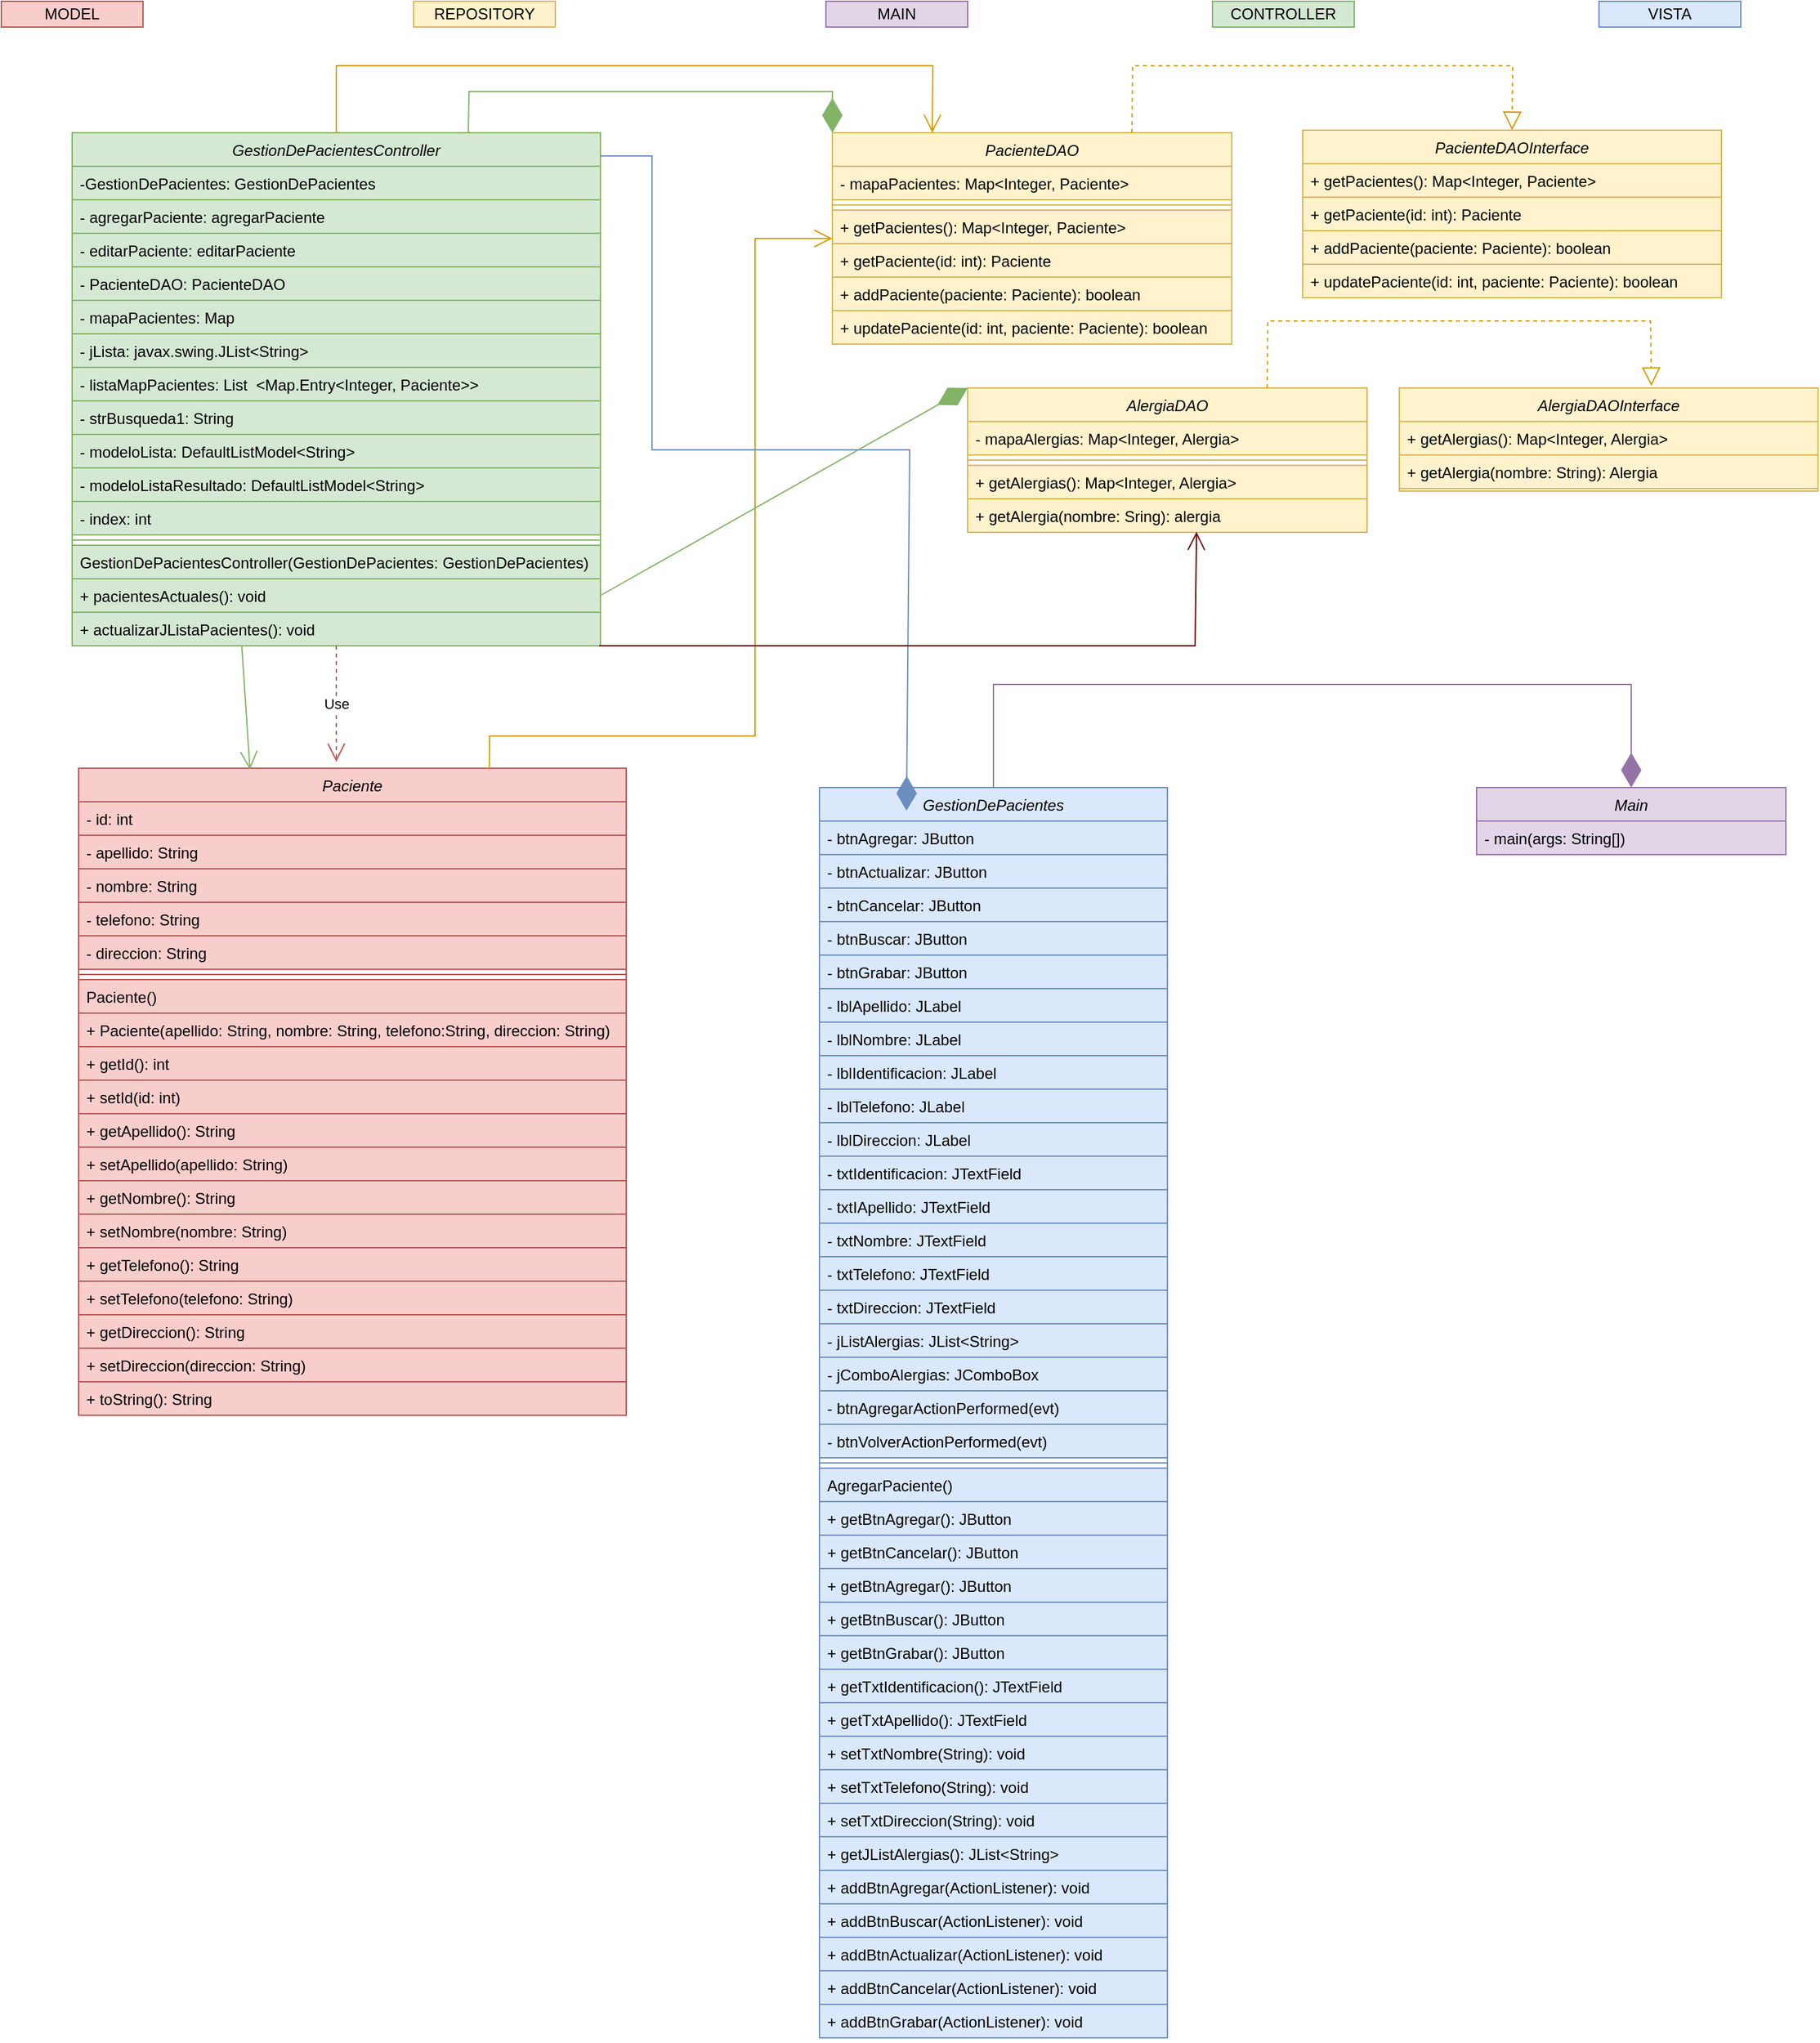 <mxfile version="21.5.0" type="github">
  <diagram id="C5RBs43oDa-KdzZeNtuy" name="Page-1">
    <mxGraphModel dx="-465" dy="569" grid="1" gridSize="10" guides="1" tooltips="1" connect="1" arrows="1" fold="1" page="1" pageScale="1" pageWidth="1500" pageHeight="1800" math="0" shadow="0">
      <root>
        <mxCell id="WIyWlLk6GJQsqaUBKTNV-0" />
        <mxCell id="WIyWlLk6GJQsqaUBKTNV-1" parent="WIyWlLk6GJQsqaUBKTNV-0" />
        <mxCell id="QvNvnMLLL8rubUBJT5Wr-0" value="PacienteDAO" style="swimlane;fontStyle=2;align=center;verticalAlign=top;childLayout=stackLayout;horizontal=1;startSize=26;horizontalStack=0;resizeParent=1;resizeLast=0;collapsible=1;marginBottom=0;rounded=0;shadow=0;strokeWidth=1;fillColor=#fff2cc;strokeColor=#d6b656;" parent="WIyWlLk6GJQsqaUBKTNV-1" vertex="1">
          <mxGeometry x="2220" y="172" width="310" height="164" as="geometry">
            <mxRectangle x="130" y="380" width="160" height="26" as="alternateBounds" />
          </mxGeometry>
        </mxCell>
        <mxCell id="QvNvnMLLL8rubUBJT5Wr-1" value="- mapaPacientes: Map&lt;Integer, Paciente&gt;" style="text;align=left;verticalAlign=top;spacingLeft=4;spacingRight=4;overflow=hidden;rotatable=0;points=[[0,0.5],[1,0.5]];portConstraint=eastwest;fillColor=#fff2cc;strokeColor=#d6b656;" parent="QvNvnMLLL8rubUBJT5Wr-0" vertex="1">
          <mxGeometry y="26" width="310" height="26" as="geometry" />
        </mxCell>
        <mxCell id="QvNvnMLLL8rubUBJT5Wr-2" value="" style="line;html=1;strokeWidth=1;align=left;verticalAlign=middle;spacingTop=-1;spacingLeft=3;spacingRight=3;rotatable=0;labelPosition=right;points=[];portConstraint=eastwest;fillColor=#fff2cc;strokeColor=#d6b656;" parent="QvNvnMLLL8rubUBJT5Wr-0" vertex="1">
          <mxGeometry y="52" width="310" height="8" as="geometry" />
        </mxCell>
        <mxCell id="QvNvnMLLL8rubUBJT5Wr-3" value="+ getPacientes(): Map&lt;Integer, Paciente&gt;" style="text;align=left;verticalAlign=top;spacingLeft=4;spacingRight=4;overflow=hidden;rotatable=0;points=[[0,0.5],[1,0.5]];portConstraint=eastwest;fillColor=#fff2cc;strokeColor=#d6b656;" parent="QvNvnMLLL8rubUBJT5Wr-0" vertex="1">
          <mxGeometry y="60" width="310" height="26" as="geometry" />
        </mxCell>
        <mxCell id="QvNvnMLLL8rubUBJT5Wr-4" value="+ getPaciente(id: int): Paciente" style="text;align=left;verticalAlign=top;spacingLeft=4;spacingRight=4;overflow=hidden;rotatable=0;points=[[0,0.5],[1,0.5]];portConstraint=eastwest;fillColor=#fff2cc;strokeColor=#d6b656;" parent="QvNvnMLLL8rubUBJT5Wr-0" vertex="1">
          <mxGeometry y="86" width="310" height="26" as="geometry" />
        </mxCell>
        <mxCell id="QvNvnMLLL8rubUBJT5Wr-5" value="+ addPaciente(paciente: Paciente): boolean" style="text;align=left;verticalAlign=top;spacingLeft=4;spacingRight=4;overflow=hidden;rotatable=0;points=[[0,0.5],[1,0.5]];portConstraint=eastwest;fillColor=#fff2cc;strokeColor=#d6b656;" parent="QvNvnMLLL8rubUBJT5Wr-0" vertex="1">
          <mxGeometry y="112" width="310" height="26" as="geometry" />
        </mxCell>
        <mxCell id="QvNvnMLLL8rubUBJT5Wr-6" value="+ updatePaciente(id: int, paciente: Paciente): boolean" style="text;align=left;verticalAlign=top;spacingLeft=4;spacingRight=4;overflow=hidden;rotatable=0;points=[[0,0.5],[1,0.5]];portConstraint=eastwest;fillColor=#fff2cc;strokeColor=#d6b656;" parent="QvNvnMLLL8rubUBJT5Wr-0" vertex="1">
          <mxGeometry y="138" width="310" height="26" as="geometry" />
        </mxCell>
        <mxCell id="QvNvnMLLL8rubUBJT5Wr-14" value="MODEL" style="rounded=0;whiteSpace=wrap;html=1;fillColor=#f8cecc;strokeColor=#b85450;" parent="WIyWlLk6GJQsqaUBKTNV-1" vertex="1">
          <mxGeometry x="1575" y="70" width="110" height="20" as="geometry" />
        </mxCell>
        <mxCell id="QvNvnMLLL8rubUBJT5Wr-15" value="REPOSITORY" style="rounded=0;whiteSpace=wrap;html=1;fillColor=#fff2cc;strokeColor=#d6b656;" parent="WIyWlLk6GJQsqaUBKTNV-1" vertex="1">
          <mxGeometry x="1895" y="70" width="110" height="20" as="geometry" />
        </mxCell>
        <mxCell id="QvNvnMLLL8rubUBJT5Wr-16" value="CONTROLLER" style="rounded=0;whiteSpace=wrap;html=1;fillColor=#d5e8d4;strokeColor=#82b366;" parent="WIyWlLk6GJQsqaUBKTNV-1" vertex="1">
          <mxGeometry x="2515" y="70" width="110" height="20" as="geometry" />
        </mxCell>
        <mxCell id="QvNvnMLLL8rubUBJT5Wr-17" value="VISTA" style="rounded=0;whiteSpace=wrap;html=1;fillColor=#dae8fc;strokeColor=#6c8ebf;" parent="WIyWlLk6GJQsqaUBKTNV-1" vertex="1">
          <mxGeometry x="2815" y="70" width="110" height="20" as="geometry" />
        </mxCell>
        <mxCell id="QvNvnMLLL8rubUBJT5Wr-18" value="MAIN" style="rounded=0;whiteSpace=wrap;html=1;fillColor=#e1d5e7;strokeColor=#9673a6;" parent="WIyWlLk6GJQsqaUBKTNV-1" vertex="1">
          <mxGeometry x="2215" y="70" width="110" height="20" as="geometry" />
        </mxCell>
        <mxCell id="QvNvnMLLL8rubUBJT5Wr-19" value="Paciente" style="swimlane;fontStyle=2;align=center;verticalAlign=top;childLayout=stackLayout;horizontal=1;startSize=26;horizontalStack=0;resizeParent=1;resizeLast=0;collapsible=1;marginBottom=0;rounded=0;shadow=0;strokeWidth=1;fillColor=#f8cecc;strokeColor=#b85450;" parent="WIyWlLk6GJQsqaUBKTNV-1" vertex="1">
          <mxGeometry x="1635" y="665" width="425" height="502" as="geometry">
            <mxRectangle x="130" y="380" width="160" height="26" as="alternateBounds" />
          </mxGeometry>
        </mxCell>
        <mxCell id="QvNvnMLLL8rubUBJT5Wr-20" value="- id: int" style="text;align=left;verticalAlign=top;spacingLeft=4;spacingRight=4;overflow=hidden;rotatable=0;points=[[0,0.5],[1,0.5]];portConstraint=eastwest;fillColor=#f8cecc;strokeColor=#b85450;" parent="QvNvnMLLL8rubUBJT5Wr-19" vertex="1">
          <mxGeometry y="26" width="425" height="26" as="geometry" />
        </mxCell>
        <mxCell id="QvNvnMLLL8rubUBJT5Wr-21" value="- apellido: String " style="text;align=left;verticalAlign=top;spacingLeft=4;spacingRight=4;overflow=hidden;rotatable=0;points=[[0,0.5],[1,0.5]];portConstraint=eastwest;rounded=0;shadow=0;html=0;fillColor=#f8cecc;strokeColor=#b85450;" parent="QvNvnMLLL8rubUBJT5Wr-19" vertex="1">
          <mxGeometry y="52" width="425" height="26" as="geometry" />
        </mxCell>
        <mxCell id="QvNvnMLLL8rubUBJT5Wr-145" value="- nombre: String " style="text;align=left;verticalAlign=top;spacingLeft=4;spacingRight=4;overflow=hidden;rotatable=0;points=[[0,0.5],[1,0.5]];portConstraint=eastwest;rounded=0;shadow=0;html=0;fillColor=#f8cecc;strokeColor=#b85450;" parent="QvNvnMLLL8rubUBJT5Wr-19" vertex="1">
          <mxGeometry y="78" width="425" height="26" as="geometry" />
        </mxCell>
        <mxCell id="QvNvnMLLL8rubUBJT5Wr-144" value="- telefono: String" style="text;align=left;verticalAlign=top;spacingLeft=4;spacingRight=4;overflow=hidden;rotatable=0;points=[[0,0.5],[1,0.5]];portConstraint=eastwest;rounded=0;shadow=0;html=0;fillColor=#f8cecc;strokeColor=#b85450;" parent="QvNvnMLLL8rubUBJT5Wr-19" vertex="1">
          <mxGeometry y="104" width="425" height="26" as="geometry" />
        </mxCell>
        <mxCell id="QvNvnMLLL8rubUBJT5Wr-143" value="- direccion: String " style="text;align=left;verticalAlign=top;spacingLeft=4;spacingRight=4;overflow=hidden;rotatable=0;points=[[0,0.5],[1,0.5]];portConstraint=eastwest;rounded=0;shadow=0;html=0;fillColor=#f8cecc;strokeColor=#b85450;" parent="QvNvnMLLL8rubUBJT5Wr-19" vertex="1">
          <mxGeometry y="130" width="425" height="26" as="geometry" />
        </mxCell>
        <mxCell id="QvNvnMLLL8rubUBJT5Wr-25" value="" style="line;html=1;strokeWidth=1;align=left;verticalAlign=middle;spacingTop=-1;spacingLeft=3;spacingRight=3;rotatable=0;labelPosition=right;points=[];portConstraint=eastwest;fillColor=#f8cecc;strokeColor=#b85450;" parent="QvNvnMLLL8rubUBJT5Wr-19" vertex="1">
          <mxGeometry y="156" width="425" height="8" as="geometry" />
        </mxCell>
        <mxCell id="QvNvnMLLL8rubUBJT5Wr-26" value="Paciente() " style="text;align=left;verticalAlign=top;spacingLeft=4;spacingRight=4;overflow=hidden;rotatable=0;points=[[0,0.5],[1,0.5]];portConstraint=eastwest;fillColor=#f8cecc;strokeColor=#b85450;" parent="QvNvnMLLL8rubUBJT5Wr-19" vertex="1">
          <mxGeometry y="164" width="425" height="26" as="geometry" />
        </mxCell>
        <mxCell id="QvNvnMLLL8rubUBJT5Wr-27" value="+ Paciente(apellido: String, nombre: String, telefono:String, direccion: String)" style="text;align=left;verticalAlign=top;spacingLeft=4;spacingRight=4;overflow=hidden;rotatable=0;points=[[0,0.5],[1,0.5]];portConstraint=eastwest;fillColor=#f8cecc;strokeColor=#b85450;" parent="QvNvnMLLL8rubUBJT5Wr-19" vertex="1">
          <mxGeometry y="190" width="425" height="26" as="geometry" />
        </mxCell>
        <mxCell id="QvNvnMLLL8rubUBJT5Wr-28" value="+ getId(): int" style="text;align=left;verticalAlign=top;spacingLeft=4;spacingRight=4;overflow=hidden;rotatable=0;points=[[0,0.5],[1,0.5]];portConstraint=eastwest;fillColor=#f8cecc;strokeColor=#b85450;" parent="QvNvnMLLL8rubUBJT5Wr-19" vertex="1">
          <mxGeometry y="216" width="425" height="26" as="geometry" />
        </mxCell>
        <mxCell id="QvNvnMLLL8rubUBJT5Wr-29" value="+ setId(id: int)" style="text;align=left;verticalAlign=top;spacingLeft=4;spacingRight=4;overflow=hidden;rotatable=0;points=[[0,0.5],[1,0.5]];portConstraint=eastwest;fillColor=#f8cecc;strokeColor=#b85450;" parent="QvNvnMLLL8rubUBJT5Wr-19" vertex="1">
          <mxGeometry y="242" width="425" height="26" as="geometry" />
        </mxCell>
        <mxCell id="QvNvnMLLL8rubUBJT5Wr-146" value="+ getApellido(): String " style="text;align=left;verticalAlign=top;spacingLeft=4;spacingRight=4;overflow=hidden;rotatable=0;points=[[0,0.5],[1,0.5]];portConstraint=eastwest;fillColor=#f8cecc;strokeColor=#b85450;" parent="QvNvnMLLL8rubUBJT5Wr-19" vertex="1">
          <mxGeometry y="268" width="425" height="26" as="geometry" />
        </mxCell>
        <mxCell id="QvNvnMLLL8rubUBJT5Wr-148" value="+ setApellido(apellido: String)" style="text;align=left;verticalAlign=top;spacingLeft=4;spacingRight=4;overflow=hidden;rotatable=0;points=[[0,0.5],[1,0.5]];portConstraint=eastwest;fillColor=#f8cecc;strokeColor=#b85450;" parent="QvNvnMLLL8rubUBJT5Wr-19" vertex="1">
          <mxGeometry y="294" width="425" height="26" as="geometry" />
        </mxCell>
        <mxCell id="QvNvnMLLL8rubUBJT5Wr-30" value="+ getNombre(): String " style="text;align=left;verticalAlign=top;spacingLeft=4;spacingRight=4;overflow=hidden;rotatable=0;points=[[0,0.5],[1,0.5]];portConstraint=eastwest;fillColor=#f8cecc;strokeColor=#b85450;" parent="QvNvnMLLL8rubUBJT5Wr-19" vertex="1">
          <mxGeometry y="320" width="425" height="26" as="geometry" />
        </mxCell>
        <mxCell id="QvNvnMLLL8rubUBJT5Wr-31" value="+ setNombre(nombre: String)" style="text;align=left;verticalAlign=top;spacingLeft=4;spacingRight=4;overflow=hidden;rotatable=0;points=[[0,0.5],[1,0.5]];portConstraint=eastwest;fillColor=#f8cecc;strokeColor=#b85450;" parent="QvNvnMLLL8rubUBJT5Wr-19" vertex="1">
          <mxGeometry y="346" width="425" height="26" as="geometry" />
        </mxCell>
        <mxCell id="QvNvnMLLL8rubUBJT5Wr-150" value="+ getTelefono(): String" style="text;align=left;verticalAlign=top;spacingLeft=4;spacingRight=4;overflow=hidden;rotatable=0;points=[[0,0.5],[1,0.5]];portConstraint=eastwest;fillColor=#f8cecc;strokeColor=#b85450;" parent="QvNvnMLLL8rubUBJT5Wr-19" vertex="1">
          <mxGeometry y="372" width="425" height="26" as="geometry" />
        </mxCell>
        <mxCell id="QvNvnMLLL8rubUBJT5Wr-149" value="+ setTelefono(telefono: String)" style="text;align=left;verticalAlign=top;spacingLeft=4;spacingRight=4;overflow=hidden;rotatable=0;points=[[0,0.5],[1,0.5]];portConstraint=eastwest;fillColor=#f8cecc;strokeColor=#b85450;" parent="QvNvnMLLL8rubUBJT5Wr-19" vertex="1">
          <mxGeometry y="398" width="425" height="26" as="geometry" />
        </mxCell>
        <mxCell id="QvNvnMLLL8rubUBJT5Wr-34" value="+ getDireccion(): String " style="text;align=left;verticalAlign=top;spacingLeft=4;spacingRight=4;overflow=hidden;rotatable=0;points=[[0,0.5],[1,0.5]];portConstraint=eastwest;fillColor=#f8cecc;strokeColor=#b85450;" parent="QvNvnMLLL8rubUBJT5Wr-19" vertex="1">
          <mxGeometry y="424" width="425" height="26" as="geometry" />
        </mxCell>
        <mxCell id="QvNvnMLLL8rubUBJT5Wr-35" value="+ setDireccion(direccion: String)" style="text;align=left;verticalAlign=top;spacingLeft=4;spacingRight=4;overflow=hidden;rotatable=0;points=[[0,0.5],[1,0.5]];portConstraint=eastwest;fillColor=#f8cecc;strokeColor=#b85450;" parent="QvNvnMLLL8rubUBJT5Wr-19" vertex="1">
          <mxGeometry y="450" width="425" height="26" as="geometry" />
        </mxCell>
        <mxCell id="QvNvnMLLL8rubUBJT5Wr-36" value="+ toString(): String" style="text;align=left;verticalAlign=top;spacingLeft=4;spacingRight=4;overflow=hidden;rotatable=0;points=[[0,0.5],[1,0.5]];portConstraint=eastwest;fillColor=#f8cecc;strokeColor=#b85450;" parent="QvNvnMLLL8rubUBJT5Wr-19" vertex="1">
          <mxGeometry y="476" width="425" height="26" as="geometry" />
        </mxCell>
        <mxCell id="QvNvnMLLL8rubUBJT5Wr-37" value="GestionDePacientesController" style="swimlane;fontStyle=2;align=center;verticalAlign=top;childLayout=stackLayout;horizontal=1;startSize=26;horizontalStack=0;resizeParent=1;resizeLast=0;collapsible=1;marginBottom=0;rounded=0;shadow=0;strokeWidth=1;fillColor=#d5e8d4;strokeColor=#82b366;" parent="WIyWlLk6GJQsqaUBKTNV-1" vertex="1">
          <mxGeometry x="1630" y="172" width="410" height="398" as="geometry">
            <mxRectangle x="130" y="380" width="160" height="26" as="alternateBounds" />
          </mxGeometry>
        </mxCell>
        <mxCell id="QvNvnMLLL8rubUBJT5Wr-38" value="-GestionDePacientes: GestionDePacientes" style="text;align=left;verticalAlign=top;spacingLeft=4;spacingRight=4;overflow=hidden;rotatable=0;points=[[0,0.5],[1,0.5]];portConstraint=eastwest;fillColor=#d5e8d4;strokeColor=#82b366;" parent="QvNvnMLLL8rubUBJT5Wr-37" vertex="1">
          <mxGeometry y="26" width="410" height="26" as="geometry" />
        </mxCell>
        <mxCell id="QvNvnMLLL8rubUBJT5Wr-39" value="- agregarPaciente: agregarPaciente" style="text;align=left;verticalAlign=top;spacingLeft=4;spacingRight=4;overflow=hidden;rotatable=0;points=[[0,0.5],[1,0.5]];portConstraint=eastwest;rounded=0;shadow=0;html=0;fillColor=#d5e8d4;strokeColor=#82b366;" parent="QvNvnMLLL8rubUBJT5Wr-37" vertex="1">
          <mxGeometry y="52" width="410" height="26" as="geometry" />
        </mxCell>
        <mxCell id="QvNvnMLLL8rubUBJT5Wr-40" value="- editarPaciente: editarPaciente" style="text;align=left;verticalAlign=top;spacingLeft=4;spacingRight=4;overflow=hidden;rotatable=0;points=[[0,0.5],[1,0.5]];portConstraint=eastwest;rounded=0;shadow=0;html=0;fillColor=#d5e8d4;strokeColor=#82b366;" parent="QvNvnMLLL8rubUBJT5Wr-37" vertex="1">
          <mxGeometry y="78" width="410" height="26" as="geometry" />
        </mxCell>
        <mxCell id="QvNvnMLLL8rubUBJT5Wr-49" value="- PacienteDAO: PacienteDAO" style="text;align=left;verticalAlign=top;spacingLeft=4;spacingRight=4;overflow=hidden;rotatable=0;points=[[0,0.5],[1,0.5]];portConstraint=eastwest;fillColor=#d5e8d4;strokeColor=#82b366;" parent="QvNvnMLLL8rubUBJT5Wr-37" vertex="1">
          <mxGeometry y="104" width="410" height="26" as="geometry" />
        </mxCell>
        <mxCell id="QvNvnMLLL8rubUBJT5Wr-52" value="- mapaPacientes: Map " style="text;align=left;verticalAlign=top;spacingLeft=4;spacingRight=4;overflow=hidden;rotatable=0;points=[[0,0.5],[1,0.5]];portConstraint=eastwest;fillColor=#d5e8d4;strokeColor=#82b366;" parent="QvNvnMLLL8rubUBJT5Wr-37" vertex="1">
          <mxGeometry y="130" width="410" height="26" as="geometry" />
        </mxCell>
        <mxCell id="QvNvnMLLL8rubUBJT5Wr-55" value="- jLista: javax.swing.JList&lt;String&gt;" style="text;align=left;verticalAlign=top;spacingLeft=4;spacingRight=4;overflow=hidden;rotatable=0;points=[[0,0.5],[1,0.5]];portConstraint=eastwest;fillColor=#d5e8d4;strokeColor=#82b366;" parent="QvNvnMLLL8rubUBJT5Wr-37" vertex="1">
          <mxGeometry y="156" width="410" height="26" as="geometry" />
        </mxCell>
        <mxCell id="QvNvnMLLL8rubUBJT5Wr-56" value="- listaMapPacientes: List  &lt;Map.Entry&lt;Integer, Paciente&gt;&gt;" style="text;align=left;verticalAlign=top;spacingLeft=4;spacingRight=4;overflow=hidden;rotatable=0;points=[[0,0.5],[1,0.5]];portConstraint=eastwest;fillColor=#d5e8d4;strokeColor=#82b366;" parent="QvNvnMLLL8rubUBJT5Wr-37" vertex="1">
          <mxGeometry y="182" width="410" height="26" as="geometry" />
        </mxCell>
        <mxCell id="QvNvnMLLL8rubUBJT5Wr-59" value="- strBusqueda1: String" style="text;align=left;verticalAlign=top;spacingLeft=4;spacingRight=4;overflow=hidden;rotatable=0;points=[[0,0.5],[1,0.5]];portConstraint=eastwest;fillColor=#d5e8d4;strokeColor=#82b366;" parent="QvNvnMLLL8rubUBJT5Wr-37" vertex="1">
          <mxGeometry y="208" width="410" height="26" as="geometry" />
        </mxCell>
        <mxCell id="QvNvnMLLL8rubUBJT5Wr-61" value="- modeloLista: DefaultListModel&lt;String&gt;" style="text;align=left;verticalAlign=top;spacingLeft=4;spacingRight=4;overflow=hidden;rotatable=0;points=[[0,0.5],[1,0.5]];portConstraint=eastwest;fillColor=#d5e8d4;strokeColor=#82b366;" parent="QvNvnMLLL8rubUBJT5Wr-37" vertex="1">
          <mxGeometry y="234" width="410" height="26" as="geometry" />
        </mxCell>
        <mxCell id="QvNvnMLLL8rubUBJT5Wr-62" value="- modeloListaResultado: DefaultListModel&lt;String&gt;" style="text;align=left;verticalAlign=top;spacingLeft=4;spacingRight=4;overflow=hidden;rotatable=0;points=[[0,0.5],[1,0.5]];portConstraint=eastwest;fillColor=#d5e8d4;strokeColor=#82b366;" parent="QvNvnMLLL8rubUBJT5Wr-37" vertex="1">
          <mxGeometry y="260" width="410" height="26" as="geometry" />
        </mxCell>
        <mxCell id="QvNvnMLLL8rubUBJT5Wr-63" value="- index: int" style="text;align=left;verticalAlign=top;spacingLeft=4;spacingRight=4;overflow=hidden;rotatable=0;points=[[0,0.5],[1,0.5]];portConstraint=eastwest;fillColor=#d5e8d4;strokeColor=#82b366;" parent="QvNvnMLLL8rubUBJT5Wr-37" vertex="1">
          <mxGeometry y="286" width="410" height="26" as="geometry" />
        </mxCell>
        <mxCell id="QvNvnMLLL8rubUBJT5Wr-64" value="" style="line;html=1;strokeWidth=1;align=left;verticalAlign=middle;spacingTop=-1;spacingLeft=3;spacingRight=3;rotatable=0;labelPosition=right;points=[];portConstraint=eastwest;fillColor=#d5e8d4;strokeColor=#82b366;" parent="QvNvnMLLL8rubUBJT5Wr-37" vertex="1">
          <mxGeometry y="312" width="410" height="8" as="geometry" />
        </mxCell>
        <mxCell id="QvNvnMLLL8rubUBJT5Wr-65" value="GestionDePacientesController(GestionDePacientes: GestionDePacientes)" style="text;align=left;verticalAlign=top;spacingLeft=4;spacingRight=4;overflow=hidden;rotatable=0;points=[[0,0.5],[1,0.5]];portConstraint=eastwest;fillColor=#d5e8d4;strokeColor=#82b366;" parent="QvNvnMLLL8rubUBJT5Wr-37" vertex="1">
          <mxGeometry y="320" width="410" height="26" as="geometry" />
        </mxCell>
        <mxCell id="QvNvnMLLL8rubUBJT5Wr-66" value="+ pacientesActuales(): void " style="text;align=left;verticalAlign=top;spacingLeft=4;spacingRight=4;overflow=hidden;rotatable=0;points=[[0,0.5],[1,0.5]];portConstraint=eastwest;fillColor=#d5e8d4;strokeColor=#82b366;" parent="QvNvnMLLL8rubUBJT5Wr-37" vertex="1">
          <mxGeometry y="346" width="410" height="26" as="geometry" />
        </mxCell>
        <mxCell id="QvNvnMLLL8rubUBJT5Wr-69" value="+ actualizarJListaPacientes(): void" style="text;align=left;verticalAlign=top;spacingLeft=4;spacingRight=4;overflow=hidden;rotatable=0;points=[[0,0.5],[1,0.5]];portConstraint=eastwest;fillColor=#d5e8d4;strokeColor=#82b366;" parent="QvNvnMLLL8rubUBJT5Wr-37" vertex="1">
          <mxGeometry y="372" width="410" height="26" as="geometry" />
        </mxCell>
        <mxCell id="QvNvnMLLL8rubUBJT5Wr-72" value="GestionDePacientes" style="swimlane;fontStyle=2;align=center;verticalAlign=top;childLayout=stackLayout;horizontal=1;startSize=26;horizontalStack=0;resizeParent=1;resizeLast=0;collapsible=1;marginBottom=0;rounded=0;shadow=0;strokeWidth=1;fillColor=#dae8fc;strokeColor=#6c8ebf;" parent="WIyWlLk6GJQsqaUBKTNV-1" vertex="1">
          <mxGeometry x="2210" y="680" width="270" height="970" as="geometry">
            <mxRectangle x="130" y="380" width="160" height="26" as="alternateBounds" />
          </mxGeometry>
        </mxCell>
        <mxCell id="QvNvnMLLL8rubUBJT5Wr-73" value="- btnAgregar: JButton " style="text;align=left;verticalAlign=top;spacingLeft=4;spacingRight=4;overflow=hidden;rotatable=0;points=[[0,0.5],[1,0.5]];portConstraint=eastwest;fillColor=#dae8fc;strokeColor=#6c8ebf;" parent="QvNvnMLLL8rubUBJT5Wr-72" vertex="1">
          <mxGeometry y="26" width="270" height="26" as="geometry" />
        </mxCell>
        <mxCell id="QvNvnMLLL8rubUBJT5Wr-74" value="- btnActualizar: JButton " style="text;align=left;verticalAlign=top;spacingLeft=4;spacingRight=4;overflow=hidden;rotatable=0;points=[[0,0.5],[1,0.5]];portConstraint=eastwest;rounded=0;shadow=0;html=0;fillColor=#dae8fc;strokeColor=#6c8ebf;" parent="QvNvnMLLL8rubUBJT5Wr-72" vertex="1">
          <mxGeometry y="52" width="270" height="26" as="geometry" />
        </mxCell>
        <mxCell id="QvNvnMLLL8rubUBJT5Wr-134" value="- btnCancelar: JButton " style="text;align=left;verticalAlign=top;spacingLeft=4;spacingRight=4;overflow=hidden;rotatable=0;points=[[0,0.5],[1,0.5]];portConstraint=eastwest;fillColor=#dae8fc;strokeColor=#6c8ebf;" parent="QvNvnMLLL8rubUBJT5Wr-72" vertex="1">
          <mxGeometry y="78" width="270" height="26" as="geometry" />
        </mxCell>
        <mxCell id="QvNvnMLLL8rubUBJT5Wr-142" value="- btnBuscar: JButton " style="text;align=left;verticalAlign=top;spacingLeft=4;spacingRight=4;overflow=hidden;rotatable=0;points=[[0,0.5],[1,0.5]];portConstraint=eastwest;rounded=0;shadow=0;html=0;fillColor=#dae8fc;strokeColor=#6c8ebf;" parent="QvNvnMLLL8rubUBJT5Wr-72" vertex="1">
          <mxGeometry y="104" width="270" height="26" as="geometry" />
        </mxCell>
        <mxCell id="QvNvnMLLL8rubUBJT5Wr-126" value="- btnGrabar: JButton " style="text;align=left;verticalAlign=top;spacingLeft=4;spacingRight=4;overflow=hidden;rotatable=0;points=[[0,0.5],[1,0.5]];portConstraint=eastwest;rounded=0;shadow=0;html=0;fillColor=#dae8fc;strokeColor=#6c8ebf;" parent="QvNvnMLLL8rubUBJT5Wr-72" vertex="1">
          <mxGeometry y="130" width="270" height="26" as="geometry" />
        </mxCell>
        <mxCell id="QvNvnMLLL8rubUBJT5Wr-75" value="- lblApellido: JLabel  " style="text;align=left;verticalAlign=top;spacingLeft=4;spacingRight=4;overflow=hidden;rotatable=0;points=[[0,0.5],[1,0.5]];portConstraint=eastwest;rounded=0;shadow=0;html=0;fillColor=#dae8fc;strokeColor=#6c8ebf;" parent="QvNvnMLLL8rubUBJT5Wr-72" vertex="1">
          <mxGeometry y="156" width="270" height="26" as="geometry" />
        </mxCell>
        <mxCell id="QvNvnMLLL8rubUBJT5Wr-128" value="- lblNombre: JLabel  " style="text;align=left;verticalAlign=top;spacingLeft=4;spacingRight=4;overflow=hidden;rotatable=0;points=[[0,0.5],[1,0.5]];portConstraint=eastwest;rounded=0;shadow=0;html=0;fillColor=#dae8fc;strokeColor=#6c8ebf;" parent="QvNvnMLLL8rubUBJT5Wr-72" vertex="1">
          <mxGeometry y="182" width="270" height="26" as="geometry" />
        </mxCell>
        <mxCell id="QvNvnMLLL8rubUBJT5Wr-127" value="- lblIdentificacion: JLabel  " style="text;align=left;verticalAlign=top;spacingLeft=4;spacingRight=4;overflow=hidden;rotatable=0;points=[[0,0.5],[1,0.5]];portConstraint=eastwest;rounded=0;shadow=0;html=0;fillColor=#dae8fc;strokeColor=#6c8ebf;" parent="QvNvnMLLL8rubUBJT5Wr-72" vertex="1">
          <mxGeometry y="208" width="270" height="26" as="geometry" />
        </mxCell>
        <mxCell id="QvNvnMLLL8rubUBJT5Wr-76" value="- lblTelefono: JLabel " style="text;align=left;verticalAlign=top;spacingLeft=4;spacingRight=4;overflow=hidden;rotatable=0;points=[[0,0.5],[1,0.5]];portConstraint=eastwest;rounded=0;shadow=0;html=0;fillColor=#dae8fc;strokeColor=#6c8ebf;" parent="QvNvnMLLL8rubUBJT5Wr-72" vertex="1">
          <mxGeometry y="234" width="270" height="26" as="geometry" />
        </mxCell>
        <mxCell id="QvNvnMLLL8rubUBJT5Wr-129" value="- lblDireccion: JLabel " style="text;align=left;verticalAlign=top;spacingLeft=4;spacingRight=4;overflow=hidden;rotatable=0;points=[[0,0.5],[1,0.5]];portConstraint=eastwest;rounded=0;shadow=0;html=0;fillColor=#dae8fc;strokeColor=#6c8ebf;" parent="QvNvnMLLL8rubUBJT5Wr-72" vertex="1">
          <mxGeometry y="260" width="270" height="26" as="geometry" />
        </mxCell>
        <mxCell id="QvNvnMLLL8rubUBJT5Wr-78" value="- txtIdentificacion: JTextField   " style="text;align=left;verticalAlign=top;spacingLeft=4;spacingRight=4;overflow=hidden;rotatable=0;points=[[0,0.5],[1,0.5]];portConstraint=eastwest;fillColor=#dae8fc;strokeColor=#6c8ebf;" parent="QvNvnMLLL8rubUBJT5Wr-72" vertex="1">
          <mxGeometry y="286" width="270" height="26" as="geometry" />
        </mxCell>
        <mxCell id="QvNvnMLLL8rubUBJT5Wr-130" value="- txtIApellido: JTextField" style="text;align=left;verticalAlign=top;spacingLeft=4;spacingRight=4;overflow=hidden;rotatable=0;points=[[0,0.5],[1,0.5]];portConstraint=eastwest;fillColor=#dae8fc;strokeColor=#6c8ebf;" parent="QvNvnMLLL8rubUBJT5Wr-72" vertex="1">
          <mxGeometry y="312" width="270" height="26" as="geometry" />
        </mxCell>
        <mxCell id="QvNvnMLLL8rubUBJT5Wr-77" value="- txtNombre: JTextField" style="text;align=left;verticalAlign=top;spacingLeft=4;spacingRight=4;overflow=hidden;rotatable=0;points=[[0,0.5],[1,0.5]];portConstraint=eastwest;fillColor=#dae8fc;strokeColor=#6c8ebf;" parent="QvNvnMLLL8rubUBJT5Wr-72" vertex="1">
          <mxGeometry y="338" width="270" height="26" as="geometry" />
        </mxCell>
        <mxCell id="QvNvnMLLL8rubUBJT5Wr-131" value="- txtTelefono: JTextField" style="text;align=left;verticalAlign=top;spacingLeft=4;spacingRight=4;overflow=hidden;rotatable=0;points=[[0,0.5],[1,0.5]];portConstraint=eastwest;fillColor=#dae8fc;strokeColor=#6c8ebf;" parent="QvNvnMLLL8rubUBJT5Wr-72" vertex="1">
          <mxGeometry y="364" width="270" height="26" as="geometry" />
        </mxCell>
        <mxCell id="QvNvnMLLL8rubUBJT5Wr-132" value="- txtDireccion: JTextField" style="text;align=left;verticalAlign=top;spacingLeft=4;spacingRight=4;overflow=hidden;rotatable=0;points=[[0,0.5],[1,0.5]];portConstraint=eastwest;fillColor=#dae8fc;strokeColor=#6c8ebf;" parent="QvNvnMLLL8rubUBJT5Wr-72" vertex="1">
          <mxGeometry y="390" width="270" height="26" as="geometry" />
        </mxCell>
        <mxCell id="PvkqM24tv1rVRUrNYqXg-0" value="- jListAlergias: JList&lt;String&gt; " style="text;align=left;verticalAlign=top;spacingLeft=4;spacingRight=4;overflow=hidden;rotatable=0;points=[[0,0.5],[1,0.5]];portConstraint=eastwest;fillColor=#dae8fc;strokeColor=#6c8ebf;" parent="QvNvnMLLL8rubUBJT5Wr-72" vertex="1">
          <mxGeometry y="416" width="270" height="26" as="geometry" />
        </mxCell>
        <mxCell id="QvNvnMLLL8rubUBJT5Wr-133" value="- jComboAlergias: JComboBox" style="text;align=left;verticalAlign=top;spacingLeft=4;spacingRight=4;overflow=hidden;rotatable=0;points=[[0,0.5],[1,0.5]];portConstraint=eastwest;rounded=0;shadow=0;html=0;fillColor=#dae8fc;strokeColor=#6c8ebf;" parent="QvNvnMLLL8rubUBJT5Wr-72" vertex="1">
          <mxGeometry y="442" width="270" height="26" as="geometry" />
        </mxCell>
        <mxCell id="QvNvnMLLL8rubUBJT5Wr-79" value="- btnAgregarActionPerformed(evt)" style="text;align=left;verticalAlign=top;spacingLeft=4;spacingRight=4;overflow=hidden;rotatable=0;points=[[0,0.5],[1,0.5]];portConstraint=eastwest;fillColor=#dae8fc;strokeColor=#6c8ebf;" parent="QvNvnMLLL8rubUBJT5Wr-72" vertex="1">
          <mxGeometry y="468" width="270" height="26" as="geometry" />
        </mxCell>
        <mxCell id="QvNvnMLLL8rubUBJT5Wr-80" value="- btnVolverActionPerformed(evt)" style="text;align=left;verticalAlign=top;spacingLeft=4;spacingRight=4;overflow=hidden;rotatable=0;points=[[0,0.5],[1,0.5]];portConstraint=eastwest;fillColor=#dae8fc;strokeColor=#6c8ebf;" parent="QvNvnMLLL8rubUBJT5Wr-72" vertex="1">
          <mxGeometry y="494" width="270" height="26" as="geometry" />
        </mxCell>
        <mxCell id="QvNvnMLLL8rubUBJT5Wr-81" value="" style="line;html=1;strokeWidth=1;align=left;verticalAlign=middle;spacingTop=-1;spacingLeft=3;spacingRight=3;rotatable=0;labelPosition=right;points=[];portConstraint=eastwest;fillColor=#dae8fc;strokeColor=#6c8ebf;" parent="QvNvnMLLL8rubUBJT5Wr-72" vertex="1">
          <mxGeometry y="520" width="270" height="8" as="geometry" />
        </mxCell>
        <mxCell id="QvNvnMLLL8rubUBJT5Wr-82" value="AgregarPaciente()  " style="text;align=left;verticalAlign=top;spacingLeft=4;spacingRight=4;overflow=hidden;rotatable=0;points=[[0,0.5],[1,0.5]];portConstraint=eastwest;fillColor=#dae8fc;strokeColor=#6c8ebf;" parent="QvNvnMLLL8rubUBJT5Wr-72" vertex="1">
          <mxGeometry y="528" width="270" height="26" as="geometry" />
        </mxCell>
        <mxCell id="QvNvnMLLL8rubUBJT5Wr-83" value="+ getBtnAgregar(): JButton " style="text;align=left;verticalAlign=top;spacingLeft=4;spacingRight=4;overflow=hidden;rotatable=0;points=[[0,0.5],[1,0.5]];portConstraint=eastwest;fillColor=#dae8fc;strokeColor=#6c8ebf;" parent="QvNvnMLLL8rubUBJT5Wr-72" vertex="1">
          <mxGeometry y="554" width="270" height="26" as="geometry" />
        </mxCell>
        <mxCell id="QvNvnMLLL8rubUBJT5Wr-84" value="+ getBtnCancelar(): JButton" style="text;align=left;verticalAlign=top;spacingLeft=4;spacingRight=4;overflow=hidden;rotatable=0;points=[[0,0.5],[1,0.5]];portConstraint=eastwest;fillColor=#dae8fc;strokeColor=#6c8ebf;" parent="QvNvnMLLL8rubUBJT5Wr-72" vertex="1">
          <mxGeometry y="580" width="270" height="26" as="geometry" />
        </mxCell>
        <mxCell id="QvNvnMLLL8rubUBJT5Wr-135" value="+ getBtnAgregar(): JButton" style="text;align=left;verticalAlign=top;spacingLeft=4;spacingRight=4;overflow=hidden;rotatable=0;points=[[0,0.5],[1,0.5]];portConstraint=eastwest;fillColor=#dae8fc;strokeColor=#6c8ebf;" parent="QvNvnMLLL8rubUBJT5Wr-72" vertex="1">
          <mxGeometry y="606" width="270" height="26" as="geometry" />
        </mxCell>
        <mxCell id="QvNvnMLLL8rubUBJT5Wr-136" value="+ getBtnBuscar(): JButton" style="text;align=left;verticalAlign=top;spacingLeft=4;spacingRight=4;overflow=hidden;rotatable=0;points=[[0,0.5],[1,0.5]];portConstraint=eastwest;fillColor=#dae8fc;strokeColor=#6c8ebf;" parent="QvNvnMLLL8rubUBJT5Wr-72" vertex="1">
          <mxGeometry y="632" width="270" height="26" as="geometry" />
        </mxCell>
        <mxCell id="QvNvnMLLL8rubUBJT5Wr-141" value="+ getBtnGrabar(): JButton" style="text;align=left;verticalAlign=top;spacingLeft=4;spacingRight=4;overflow=hidden;rotatable=0;points=[[0,0.5],[1,0.5]];portConstraint=eastwest;fillColor=#dae8fc;strokeColor=#6c8ebf;" parent="QvNvnMLLL8rubUBJT5Wr-72" vertex="1">
          <mxGeometry y="658" width="270" height="26" as="geometry" />
        </mxCell>
        <mxCell id="QvNvnMLLL8rubUBJT5Wr-85" value="+ getTxtIdentificacion(): JTextField" style="text;align=left;verticalAlign=top;spacingLeft=4;spacingRight=4;overflow=hidden;rotatable=0;points=[[0,0.5],[1,0.5]];portConstraint=eastwest;fillColor=#dae8fc;strokeColor=#6c8ebf;" parent="QvNvnMLLL8rubUBJT5Wr-72" vertex="1">
          <mxGeometry y="684" width="270" height="26" as="geometry" />
        </mxCell>
        <mxCell id="QvNvnMLLL8rubUBJT5Wr-86" value="+ getTxtApellido(): JTextField" style="text;align=left;verticalAlign=top;spacingLeft=4;spacingRight=4;overflow=hidden;rotatable=0;points=[[0,0.5],[1,0.5]];portConstraint=eastwest;fillColor=#dae8fc;strokeColor=#6c8ebf;" parent="QvNvnMLLL8rubUBJT5Wr-72" vertex="1">
          <mxGeometry y="710" width="270" height="26" as="geometry" />
        </mxCell>
        <mxCell id="QvNvnMLLL8rubUBJT5Wr-87" value="+ setTxtNombre(String): void  " style="text;align=left;verticalAlign=top;spacingLeft=4;spacingRight=4;overflow=hidden;rotatable=0;points=[[0,0.5],[1,0.5]];portConstraint=eastwest;fillColor=#dae8fc;strokeColor=#6c8ebf;" parent="QvNvnMLLL8rubUBJT5Wr-72" vertex="1">
          <mxGeometry y="736" width="270" height="26" as="geometry" />
        </mxCell>
        <mxCell id="QvNvnMLLL8rubUBJT5Wr-88" value="+ setTxtTelefono(String): void  " style="text;align=left;verticalAlign=top;spacingLeft=4;spacingRight=4;overflow=hidden;rotatable=0;points=[[0,0.5],[1,0.5]];portConstraint=eastwest;fillColor=#dae8fc;strokeColor=#6c8ebf;" parent="QvNvnMLLL8rubUBJT5Wr-72" vertex="1">
          <mxGeometry y="762" width="270" height="26" as="geometry" />
        </mxCell>
        <mxCell id="QvNvnMLLL8rubUBJT5Wr-137" value="+ setTxtDireccion(String): void  " style="text;align=left;verticalAlign=top;spacingLeft=4;spacingRight=4;overflow=hidden;rotatable=0;points=[[0,0.5],[1,0.5]];portConstraint=eastwest;fillColor=#dae8fc;strokeColor=#6c8ebf;" parent="QvNvnMLLL8rubUBJT5Wr-72" vertex="1">
          <mxGeometry y="788" width="270" height="26" as="geometry" />
        </mxCell>
        <mxCell id="PvkqM24tv1rVRUrNYqXg-1" value="+ getJListAlergias(): JList&lt;String&gt;   " style="text;align=left;verticalAlign=top;spacingLeft=4;spacingRight=4;overflow=hidden;rotatable=0;points=[[0,0.5],[1,0.5]];portConstraint=eastwest;fillColor=#dae8fc;strokeColor=#6c8ebf;" parent="QvNvnMLLL8rubUBJT5Wr-72" vertex="1">
          <mxGeometry y="814" width="270" height="26" as="geometry" />
        </mxCell>
        <mxCell id="QvNvnMLLL8rubUBJT5Wr-89" value="+ addBtnAgregar(ActionListener): void" style="text;align=left;verticalAlign=top;spacingLeft=4;spacingRight=4;overflow=hidden;rotatable=0;points=[[0,0.5],[1,0.5]];portConstraint=eastwest;fillColor=#dae8fc;strokeColor=#6c8ebf;" parent="QvNvnMLLL8rubUBJT5Wr-72" vertex="1">
          <mxGeometry y="840" width="270" height="26" as="geometry" />
        </mxCell>
        <mxCell id="QvNvnMLLL8rubUBJT5Wr-139" value="+ addBtnBuscar(ActionListener): void " style="text;align=left;verticalAlign=top;spacingLeft=4;spacingRight=4;overflow=hidden;rotatable=0;points=[[0,0.5],[1,0.5]];portConstraint=eastwest;fillColor=#dae8fc;strokeColor=#6c8ebf;" parent="QvNvnMLLL8rubUBJT5Wr-72" vertex="1">
          <mxGeometry y="866" width="270" height="26" as="geometry" />
        </mxCell>
        <mxCell id="QvNvnMLLL8rubUBJT5Wr-138" value="+ addBtnActualizar(ActionListener): void " style="text;align=left;verticalAlign=top;spacingLeft=4;spacingRight=4;overflow=hidden;rotatable=0;points=[[0,0.5],[1,0.5]];portConstraint=eastwest;fillColor=#dae8fc;strokeColor=#6c8ebf;" parent="QvNvnMLLL8rubUBJT5Wr-72" vertex="1">
          <mxGeometry y="892" width="270" height="26" as="geometry" />
        </mxCell>
        <mxCell id="QvNvnMLLL8rubUBJT5Wr-140" value="+ addBtnCancelar(ActionListener): void " style="text;align=left;verticalAlign=top;spacingLeft=4;spacingRight=4;overflow=hidden;rotatable=0;points=[[0,0.5],[1,0.5]];portConstraint=eastwest;fillColor=#dae8fc;strokeColor=#6c8ebf;" parent="QvNvnMLLL8rubUBJT5Wr-72" vertex="1">
          <mxGeometry y="918" width="270" height="26" as="geometry" />
        </mxCell>
        <mxCell id="QvNvnMLLL8rubUBJT5Wr-90" value="+ addBtnGrabar(ActionListener): void " style="text;align=left;verticalAlign=top;spacingLeft=4;spacingRight=4;overflow=hidden;rotatable=0;points=[[0,0.5],[1,0.5]];portConstraint=eastwest;fillColor=#dae8fc;strokeColor=#6c8ebf;" parent="QvNvnMLLL8rubUBJT5Wr-72" vertex="1">
          <mxGeometry y="944" width="270" height="26" as="geometry" />
        </mxCell>
        <mxCell id="QvNvnMLLL8rubUBJT5Wr-92" value="Main                   " style="swimlane;fontStyle=2;align=center;verticalAlign=top;childLayout=stackLayout;horizontal=1;startSize=26;horizontalStack=0;resizeParent=1;resizeLast=0;collapsible=1;marginBottom=0;rounded=0;shadow=0;strokeWidth=1;fillColor=#e1d5e7;strokeColor=#9673a6;" parent="WIyWlLk6GJQsqaUBKTNV-1" vertex="1">
          <mxGeometry x="2720" y="680" width="240" height="52" as="geometry">
            <mxRectangle x="130" y="380" width="160" height="26" as="alternateBounds" />
          </mxGeometry>
        </mxCell>
        <mxCell id="QvNvnMLLL8rubUBJT5Wr-93" value="- main(args: String[])   " style="text;align=left;verticalAlign=top;spacingLeft=4;spacingRight=4;overflow=hidden;rotatable=0;points=[[0,0.5],[1,0.5]];portConstraint=eastwest;fillColor=#e1d5e7;strokeColor=#9673a6;" parent="QvNvnMLLL8rubUBJT5Wr-92" vertex="1">
          <mxGeometry y="26" width="240" height="26" as="geometry" />
        </mxCell>
        <mxCell id="QvNvnMLLL8rubUBJT5Wr-120" value="PacienteDAOInterface" style="swimlane;fontStyle=2;align=center;verticalAlign=top;childLayout=stackLayout;horizontal=1;startSize=26;horizontalStack=0;resizeParent=1;resizeLast=0;collapsible=1;marginBottom=0;rounded=0;shadow=0;strokeWidth=1;fillColor=#fff2cc;strokeColor=#d6b656;" parent="WIyWlLk6GJQsqaUBKTNV-1" vertex="1">
          <mxGeometry x="2585" y="170" width="325" height="130" as="geometry">
            <mxRectangle x="130" y="380" width="160" height="26" as="alternateBounds" />
          </mxGeometry>
        </mxCell>
        <mxCell id="QvNvnMLLL8rubUBJT5Wr-121" value="+ getPacientes(): Map&lt;Integer, Paciente&gt;" style="text;align=left;verticalAlign=top;spacingLeft=4;spacingRight=4;overflow=hidden;rotatable=0;points=[[0,0.5],[1,0.5]];portConstraint=eastwest;fillColor=#fff2cc;strokeColor=#d6b656;" parent="QvNvnMLLL8rubUBJT5Wr-120" vertex="1">
          <mxGeometry y="26" width="325" height="26" as="geometry" />
        </mxCell>
        <mxCell id="QvNvnMLLL8rubUBJT5Wr-122" value="+ getPaciente(id: int): Paciente" style="text;align=left;verticalAlign=top;spacingLeft=4;spacingRight=4;overflow=hidden;rotatable=0;points=[[0,0.5],[1,0.5]];portConstraint=eastwest;rounded=0;shadow=0;html=0;fillColor=#fff2cc;strokeColor=#d6b656;" parent="QvNvnMLLL8rubUBJT5Wr-120" vertex="1">
          <mxGeometry y="52" width="325" height="26" as="geometry" />
        </mxCell>
        <mxCell id="QvNvnMLLL8rubUBJT5Wr-123" value="+ addPaciente(paciente: Paciente): boolean" style="text;align=left;verticalAlign=top;spacingLeft=4;spacingRight=4;overflow=hidden;rotatable=0;points=[[0,0.5],[1,0.5]];portConstraint=eastwest;rounded=0;shadow=0;html=0;fillColor=#fff2cc;strokeColor=#d6b656;" parent="QvNvnMLLL8rubUBJT5Wr-120" vertex="1">
          <mxGeometry y="78" width="325" height="26" as="geometry" />
        </mxCell>
        <mxCell id="QvNvnMLLL8rubUBJT5Wr-124" value="+ updatePaciente(id: int, paciente: Paciente): boolean" style="text;align=left;verticalAlign=top;spacingLeft=4;spacingRight=4;overflow=hidden;rotatable=0;points=[[0,0.5],[1,0.5]];portConstraint=eastwest;rounded=0;shadow=0;html=0;fillColor=#fff2cc;strokeColor=#d6b656;" parent="QvNvnMLLL8rubUBJT5Wr-120" vertex="1">
          <mxGeometry y="104" width="325" height="26" as="geometry" />
        </mxCell>
        <mxCell id="QvNvnMLLL8rubUBJT5Wr-151" value="" style="endArrow=block;dashed=1;endFill=0;endSize=12;html=1;rounded=0;fillColor=#ffe6cc;strokeColor=#d79b00;exitX=0.75;exitY=0;exitDx=0;exitDy=0;entryX=0.5;entryY=0;entryDx=0;entryDy=0;" parent="WIyWlLk6GJQsqaUBKTNV-1" source="QvNvnMLLL8rubUBJT5Wr-0" target="QvNvnMLLL8rubUBJT5Wr-120" edge="1">
          <mxGeometry width="160" relative="1" as="geometry">
            <mxPoint x="2100" y="186" as="sourcePoint" />
            <mxPoint x="2763" y="170" as="targetPoint" />
            <Array as="points">
              <mxPoint x="2453" y="120" />
              <mxPoint x="2748" y="120" />
            </Array>
          </mxGeometry>
        </mxCell>
        <mxCell id="QvNvnMLLL8rubUBJT5Wr-152" value="" style="endArrow=diamondThin;endFill=1;endSize=24;html=1;rounded=0;exitX=0.5;exitY=0;exitDx=0;exitDy=0;entryX=0.5;entryY=0;entryDx=0;entryDy=0;fillColor=#e1d5e7;strokeColor=#9673a6;" parent="WIyWlLk6GJQsqaUBKTNV-1" source="QvNvnMLLL8rubUBJT5Wr-72" target="QvNvnMLLL8rubUBJT5Wr-92" edge="1">
          <mxGeometry width="160" relative="1" as="geometry">
            <mxPoint x="1395" y="1180" as="sourcePoint" />
            <mxPoint x="2360" y="770" as="targetPoint" />
            <Array as="points">
              <mxPoint x="2345" y="600" />
              <mxPoint x="2840" y="600" />
            </Array>
          </mxGeometry>
        </mxCell>
        <mxCell id="QvNvnMLLL8rubUBJT5Wr-153" value="" style="endArrow=open;endFill=1;endSize=12;html=1;rounded=0;exitX=0.5;exitY=0;exitDx=0;exitDy=0;entryX=0.25;entryY=0;entryDx=0;entryDy=0;fillColor=#ffe6cc;strokeColor=#d79b00;" parent="WIyWlLk6GJQsqaUBKTNV-1" source="QvNvnMLLL8rubUBJT5Wr-37" target="QvNvnMLLL8rubUBJT5Wr-0" edge="1">
          <mxGeometry width="160" relative="1" as="geometry">
            <mxPoint x="260" y="1193" as="sourcePoint" />
            <mxPoint x="1440" y="502" as="targetPoint" />
            <Array as="points">
              <mxPoint x="1835" y="120" />
              <mxPoint x="2120" y="120" />
              <mxPoint x="2298" y="120" />
            </Array>
          </mxGeometry>
        </mxCell>
        <mxCell id="QvNvnMLLL8rubUBJT5Wr-154" value="Use" style="endArrow=open;endSize=12;dashed=1;html=1;rounded=0;fillColor=#f8cecc;strokeColor=#b85450;exitX=0.5;exitY=1;exitDx=0;exitDy=0;" parent="WIyWlLk6GJQsqaUBKTNV-1" source="QvNvnMLLL8rubUBJT5Wr-37" edge="1">
          <mxGeometry width="160" relative="1" as="geometry">
            <mxPoint x="1033" y="1202" as="sourcePoint" />
            <mxPoint x="1835" y="660" as="targetPoint" />
            <Array as="points" />
          </mxGeometry>
        </mxCell>
        <mxCell id="QvNvnMLLL8rubUBJT5Wr-155" value="" style="endArrow=open;endFill=1;endSize=12;html=1;rounded=0;exitX=0.75;exitY=0;exitDx=0;exitDy=0;entryX=0;entryY=0.5;entryDx=0;entryDy=0;fillColor=#ffe6cc;strokeColor=#d79b00;" parent="WIyWlLk6GJQsqaUBKTNV-1" source="QvNvnMLLL8rubUBJT5Wr-19" target="QvNvnMLLL8rubUBJT5Wr-0" edge="1">
          <mxGeometry width="160" relative="1" as="geometry">
            <mxPoint x="981" y="274" as="sourcePoint" />
            <mxPoint x="1440" y="296" as="targetPoint" />
            <Array as="points">
              <mxPoint x="1954" y="640" />
              <mxPoint x="2160" y="640" />
              <mxPoint x="2160" y="560" />
              <mxPoint x="2160" y="254" />
            </Array>
          </mxGeometry>
        </mxCell>
        <mxCell id="QvNvnMLLL8rubUBJT5Wr-156" value="" style="endArrow=diamondThin;endFill=1;endSize=24;html=1;rounded=0;entryX=0;entryY=0;entryDx=0;entryDy=0;fillColor=#d5e8d4;strokeColor=#82b366;exitX=0.75;exitY=0;exitDx=0;exitDy=0;" parent="WIyWlLk6GJQsqaUBKTNV-1" source="QvNvnMLLL8rubUBJT5Wr-37" target="QvNvnMLLL8rubUBJT5Wr-0" edge="1">
          <mxGeometry width="160" relative="1" as="geometry">
            <mxPoint x="1610" y="620" as="sourcePoint" />
            <mxPoint x="1310" y="309" as="targetPoint" />
            <Array as="points">
              <mxPoint x="1938" y="140" />
              <mxPoint x="2220" y="140" />
            </Array>
          </mxGeometry>
        </mxCell>
        <mxCell id="QvNvnMLLL8rubUBJT5Wr-158" value="" style="endArrow=diamondThin;endFill=1;endSize=24;html=1;rounded=0;exitX=1;exitY=0;exitDx=0;exitDy=0;entryX=0.25;entryY=0;entryDx=0;entryDy=0;fillColor=#dae8fc;strokeColor=#6c8ebf;" parent="WIyWlLk6GJQsqaUBKTNV-1" edge="1">
          <mxGeometry width="160" relative="1" as="geometry">
            <mxPoint x="2040" y="190" as="sourcePoint" />
            <mxPoint x="2277.5" y="698.0" as="targetPoint" />
            <Array as="points">
              <mxPoint x="2080" y="190" />
              <mxPoint x="2080" y="418" />
              <mxPoint x="2280" y="418" />
            </Array>
          </mxGeometry>
        </mxCell>
        <mxCell id="QvNvnMLLL8rubUBJT5Wr-159" value="" style="endArrow=open;endFill=1;endSize=12;html=1;rounded=0;exitX=0.321;exitY=1;exitDx=0;exitDy=0;entryX=0.313;entryY=0.002;entryDx=0;entryDy=0;fillColor=#d5e8d4;strokeColor=#82b366;entryPerimeter=0;exitPerimeter=0;" parent="WIyWlLk6GJQsqaUBKTNV-1" source="QvNvnMLLL8rubUBJT5Wr-69" target="QvNvnMLLL8rubUBJT5Wr-19" edge="1">
          <mxGeometry width="160" relative="1" as="geometry">
            <mxPoint x="490" y="2230" as="sourcePoint" />
            <mxPoint x="600" y="710" as="targetPoint" />
            <Array as="points" />
          </mxGeometry>
        </mxCell>
        <mxCell id="SQmc7AX4QhNjXuVF1e5c-0" value="AlergiaDAO" style="swimlane;fontStyle=2;align=center;verticalAlign=top;childLayout=stackLayout;horizontal=1;startSize=26;horizontalStack=0;resizeParent=1;resizeLast=0;collapsible=1;marginBottom=0;rounded=0;shadow=0;strokeWidth=1;fillColor=#fff2cc;strokeColor=#d6b656;" vertex="1" parent="WIyWlLk6GJQsqaUBKTNV-1">
          <mxGeometry x="2325" y="370" width="310" height="112" as="geometry">
            <mxRectangle x="130" y="380" width="160" height="26" as="alternateBounds" />
          </mxGeometry>
        </mxCell>
        <mxCell id="SQmc7AX4QhNjXuVF1e5c-1" value="- mapaAlergias: Map&lt;Integer, Alergia&gt;" style="text;align=left;verticalAlign=top;spacingLeft=4;spacingRight=4;overflow=hidden;rotatable=0;points=[[0,0.5],[1,0.5]];portConstraint=eastwest;fillColor=#fff2cc;strokeColor=#d6b656;" vertex="1" parent="SQmc7AX4QhNjXuVF1e5c-0">
          <mxGeometry y="26" width="310" height="26" as="geometry" />
        </mxCell>
        <mxCell id="SQmc7AX4QhNjXuVF1e5c-2" value="" style="line;html=1;strokeWidth=1;align=left;verticalAlign=middle;spacingTop=-1;spacingLeft=3;spacingRight=3;rotatable=0;labelPosition=right;points=[];portConstraint=eastwest;fillColor=#fff2cc;strokeColor=#d6b656;" vertex="1" parent="SQmc7AX4QhNjXuVF1e5c-0">
          <mxGeometry y="52" width="310" height="8" as="geometry" />
        </mxCell>
        <mxCell id="SQmc7AX4QhNjXuVF1e5c-3" value="+ getAlergias(): Map&lt;Integer, Alergia&gt;" style="text;align=left;verticalAlign=top;spacingLeft=4;spacingRight=4;overflow=hidden;rotatable=0;points=[[0,0.5],[1,0.5]];portConstraint=eastwest;fillColor=#fff2cc;strokeColor=#d6b656;" vertex="1" parent="SQmc7AX4QhNjXuVF1e5c-0">
          <mxGeometry y="60" width="310" height="26" as="geometry" />
        </mxCell>
        <mxCell id="SQmc7AX4QhNjXuVF1e5c-4" value="+ getAlergia(nombre: Sring): alergia" style="text;align=left;verticalAlign=top;spacingLeft=4;spacingRight=4;overflow=hidden;rotatable=0;points=[[0,0.5],[1,0.5]];portConstraint=eastwest;fillColor=#fff2cc;strokeColor=#d6b656;" vertex="1" parent="SQmc7AX4QhNjXuVF1e5c-0">
          <mxGeometry y="86" width="310" height="26" as="geometry" />
        </mxCell>
        <mxCell id="SQmc7AX4QhNjXuVF1e5c-7" value="AlergiaDAOInterface" style="swimlane;fontStyle=2;align=center;verticalAlign=top;childLayout=stackLayout;horizontal=1;startSize=26;horizontalStack=0;resizeParent=1;resizeLast=0;collapsible=1;marginBottom=0;rounded=0;shadow=0;strokeWidth=1;fillColor=#fff2cc;strokeColor=#d6b656;" vertex="1" parent="WIyWlLk6GJQsqaUBKTNV-1">
          <mxGeometry x="2660" y="370" width="325" height="80" as="geometry">
            <mxRectangle x="130" y="380" width="160" height="26" as="alternateBounds" />
          </mxGeometry>
        </mxCell>
        <mxCell id="SQmc7AX4QhNjXuVF1e5c-8" value="+ getAlergias(): Map&lt;Integer, Alergia&gt;" style="text;align=left;verticalAlign=top;spacingLeft=4;spacingRight=4;overflow=hidden;rotatable=0;points=[[0,0.5],[1,0.5]];portConstraint=eastwest;fillColor=#fff2cc;strokeColor=#d6b656;" vertex="1" parent="SQmc7AX4QhNjXuVF1e5c-7">
          <mxGeometry y="26" width="325" height="26" as="geometry" />
        </mxCell>
        <mxCell id="SQmc7AX4QhNjXuVF1e5c-9" value="+ getAlergia(nombre: String): Alergia" style="text;align=left;verticalAlign=top;spacingLeft=4;spacingRight=4;overflow=hidden;rotatable=0;points=[[0,0.5],[1,0.5]];portConstraint=eastwest;rounded=0;shadow=0;html=0;fillColor=#fff2cc;strokeColor=#d6b656;" vertex="1" parent="SQmc7AX4QhNjXuVF1e5c-7">
          <mxGeometry y="52" width="325" height="26" as="geometry" />
        </mxCell>
        <mxCell id="SQmc7AX4QhNjXuVF1e5c-12" value="" style="endArrow=block;dashed=1;endFill=0;endSize=12;html=1;rounded=0;fillColor=#ffe6cc;strokeColor=#d79b00;exitX=0.75;exitY=0;exitDx=0;exitDy=0;entryX=0.602;entryY=-0.019;entryDx=0;entryDy=0;entryPerimeter=0;" edge="1" parent="WIyWlLk6GJQsqaUBKTNV-1" source="SQmc7AX4QhNjXuVF1e5c-0" target="SQmc7AX4QhNjXuVF1e5c-7">
          <mxGeometry width="160" relative="1" as="geometry">
            <mxPoint x="2560" y="370" as="sourcePoint" />
            <mxPoint x="2855" y="368" as="targetPoint" />
            <Array as="points">
              <mxPoint x="2558" y="318" />
              <mxPoint x="2855" y="318" />
            </Array>
          </mxGeometry>
        </mxCell>
        <mxCell id="SQmc7AX4QhNjXuVF1e5c-14" value="" style="endArrow=open;endFill=1;endSize=12;html=1;rounded=0;fillColor=#a20025;strokeColor=#6F0000;entryX=0.573;entryY=0.984;entryDx=0;entryDy=0;entryPerimeter=0;" edge="1" parent="WIyWlLk6GJQsqaUBKTNV-1" target="SQmc7AX4QhNjXuVF1e5c-4">
          <mxGeometry width="160" relative="1" as="geometry">
            <mxPoint x="2039" y="570" as="sourcePoint" />
            <mxPoint x="2500.15" y="506.18" as="targetPoint" />
            <Array as="points">
              <mxPoint x="2323.5" y="570" />
              <mxPoint x="2501.5" y="570" />
            </Array>
          </mxGeometry>
        </mxCell>
        <mxCell id="SQmc7AX4QhNjXuVF1e5c-15" value="" style="endArrow=diamondThin;endFill=1;endSize=24;html=1;rounded=0;fillColor=#d5e8d4;strokeColor=#82b366;exitX=1;exitY=0.5;exitDx=0;exitDy=0;entryX=0;entryY=0;entryDx=0;entryDy=0;" edge="1" parent="WIyWlLk6GJQsqaUBKTNV-1" source="QvNvnMLLL8rubUBJT5Wr-66" target="SQmc7AX4QhNjXuVF1e5c-0">
          <mxGeometry width="160" relative="1" as="geometry">
            <mxPoint x="1948" y="182" as="sourcePoint" />
            <mxPoint x="2220" y="520" as="targetPoint" />
            <Array as="points" />
          </mxGeometry>
        </mxCell>
      </root>
    </mxGraphModel>
  </diagram>
</mxfile>
